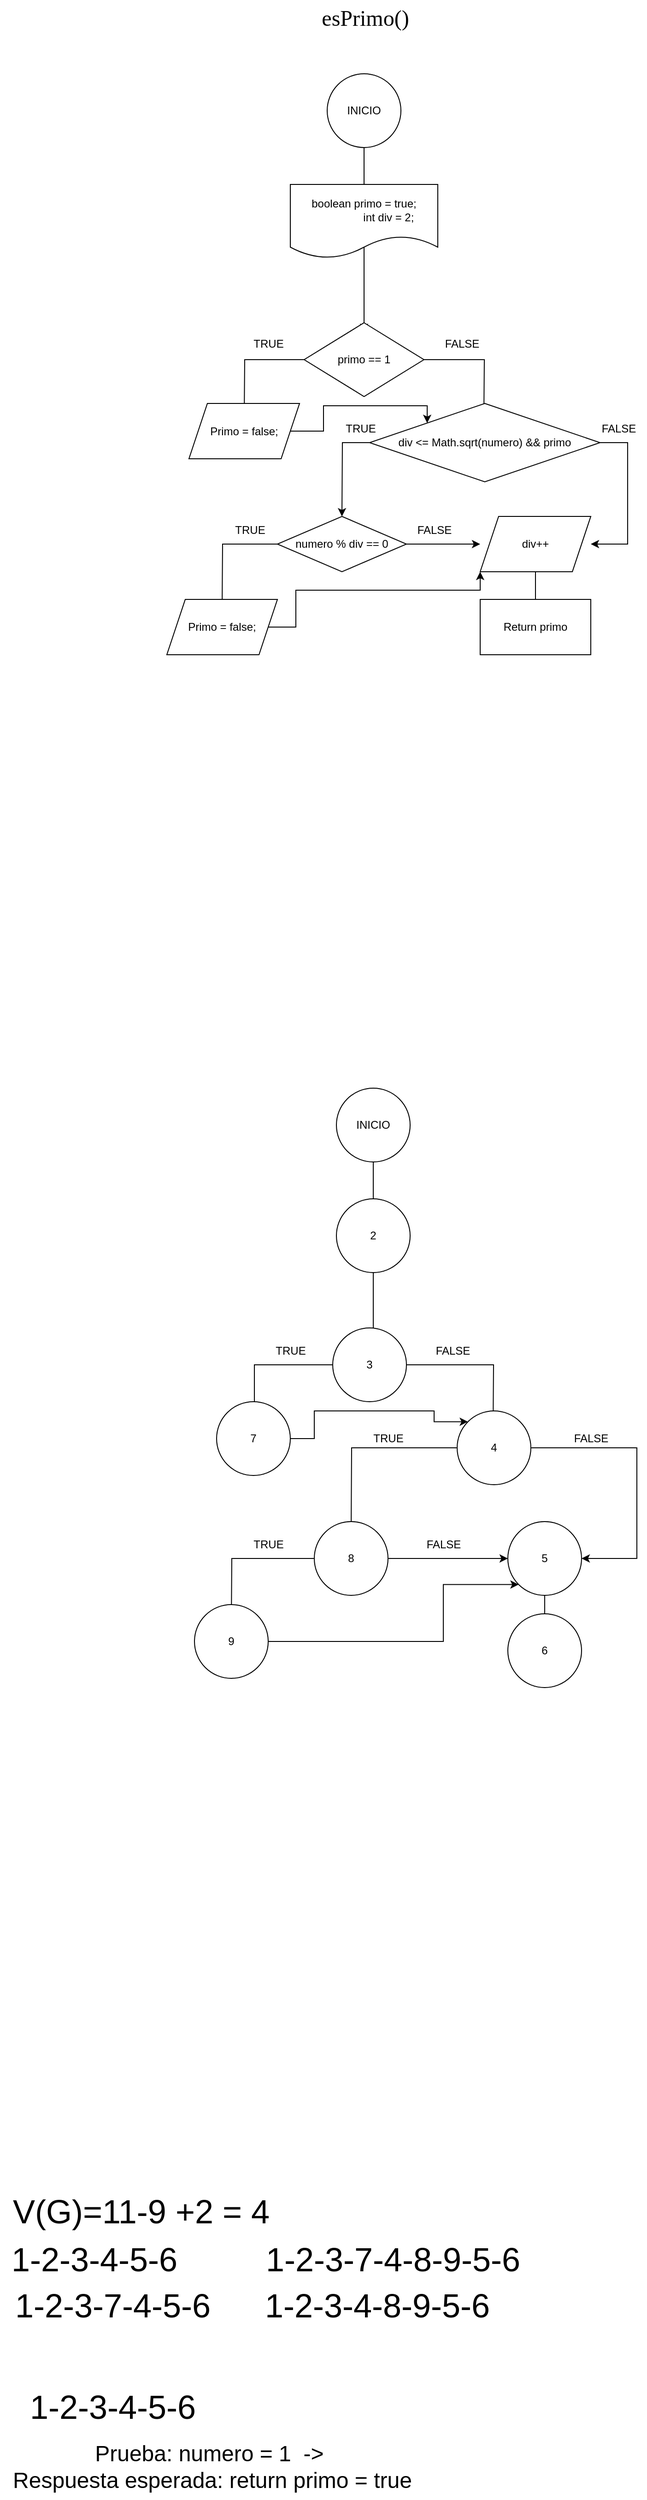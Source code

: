 <mxfile version="26.2.13" pages="2">
  <diagram name="Página-1" id="cAGpiZlsCdImZDNgVIcM">
    <mxGraphModel dx="1347" dy="597" grid="1" gridSize="10" guides="1" tooltips="1" connect="1" arrows="1" fold="1" page="1" pageScale="1" pageWidth="827" pageHeight="1169" math="0" shadow="0">
      <root>
        <mxCell id="0" />
        <mxCell id="1" parent="0" />
        <mxCell id="Kv8lKPhgLccmT6KM3eqo-4" style="edgeStyle=orthogonalEdgeStyle;rounded=0;orthogonalLoop=1;jettySize=auto;html=1;exitX=0.5;exitY=1;exitDx=0;exitDy=0;" edge="1" parent="1" source="Kv8lKPhgLccmT6KM3eqo-2">
          <mxGeometry relative="1" as="geometry">
            <mxPoint x="414" y="260" as="targetPoint" />
          </mxGeometry>
        </mxCell>
        <mxCell id="Kv8lKPhgLccmT6KM3eqo-2" value="INICIO" style="ellipse;whiteSpace=wrap;html=1;aspect=fixed;" vertex="1" parent="1">
          <mxGeometry x="374" y="120" width="80" height="80" as="geometry" />
        </mxCell>
        <mxCell id="Kv8lKPhgLccmT6KM3eqo-3" value="&lt;span style=&quot;background-color: rgb(255, 255, 255); padding: 0px 0px 0px 2px;&quot;&gt;&lt;span style=&quot;color: rgb(0, 0, 0); font-family: Consolas; white-space-collapse: preserve;&quot;&gt;&lt;font style=&quot;font-size: 24px;&quot;&gt;esPrimo()&lt;/font&gt;&lt;/span&gt;&lt;/span&gt;" style="text;html=1;align=center;verticalAlign=middle;resizable=0;points=[];autosize=1;strokeColor=none;fillColor=none;" vertex="1" parent="1">
          <mxGeometry x="344" y="40" width="140" height="40" as="geometry" />
        </mxCell>
        <mxCell id="Kv8lKPhgLccmT6KM3eqo-6" style="edgeStyle=orthogonalEdgeStyle;rounded=0;orthogonalLoop=1;jettySize=auto;html=1;exitX=0.491;exitY=0.844;exitDx=0;exitDy=0;exitPerimeter=0;" edge="1" parent="1" source="Kv8lKPhgLccmT6KM3eqo-5">
          <mxGeometry relative="1" as="geometry">
            <mxPoint x="414" y="400" as="targetPoint" />
            <Array as="points">
              <mxPoint x="414" y="308" />
            </Array>
          </mxGeometry>
        </mxCell>
        <mxCell id="Kv8lKPhgLccmT6KM3eqo-5" value="&lt;div&gt;boolean primo = true;&lt;/div&gt;&lt;div&gt;&lt;span style=&quot;white-space: normal;&quot;&gt;&lt;span style=&quot;white-space:pre&quot;&gt;&#x9;&#x9;&lt;/span&gt;int div = 2;&lt;/span&gt;&lt;/div&gt;" style="shape=document;whiteSpace=wrap;html=1;boundedLbl=1;" vertex="1" parent="1">
          <mxGeometry x="334" y="240" width="160" height="80" as="geometry" />
        </mxCell>
        <mxCell id="Kv8lKPhgLccmT6KM3eqo-9" style="edgeStyle=orthogonalEdgeStyle;rounded=0;orthogonalLoop=1;jettySize=auto;html=1;exitX=0;exitY=0.5;exitDx=0;exitDy=0;entryX=0.5;entryY=0;entryDx=0;entryDy=0;" edge="1" parent="1" source="Kv8lKPhgLccmT6KM3eqo-7">
          <mxGeometry relative="1" as="geometry">
            <mxPoint x="284" y="490" as="targetPoint" />
          </mxGeometry>
        </mxCell>
        <mxCell id="Kv8lKPhgLccmT6KM3eqo-12" style="edgeStyle=orthogonalEdgeStyle;rounded=0;orthogonalLoop=1;jettySize=auto;html=1;exitX=1;exitY=0.5;exitDx=0;exitDy=0;entryX=0.5;entryY=0;entryDx=0;entryDy=0;" edge="1" parent="1" source="Kv8lKPhgLccmT6KM3eqo-7">
          <mxGeometry relative="1" as="geometry">
            <mxPoint x="544" y="490" as="targetPoint" />
          </mxGeometry>
        </mxCell>
        <mxCell id="Kv8lKPhgLccmT6KM3eqo-7" value="primo == 1" style="rhombus;whiteSpace=wrap;html=1;" vertex="1" parent="1">
          <mxGeometry x="349" y="390" width="130" height="80" as="geometry" />
        </mxCell>
        <mxCell id="Kv8lKPhgLccmT6KM3eqo-10" value="TRUE" style="text;html=1;align=center;verticalAlign=middle;resizable=0;points=[];autosize=1;strokeColor=none;fillColor=none;" vertex="1" parent="1">
          <mxGeometry x="280" y="398" width="60" height="30" as="geometry" />
        </mxCell>
        <mxCell id="Kv8lKPhgLccmT6KM3eqo-14" value="FALSE" style="text;html=1;align=center;verticalAlign=middle;resizable=0;points=[];autosize=1;strokeColor=none;fillColor=none;" vertex="1" parent="1">
          <mxGeometry x="490" y="398" width="60" height="30" as="geometry" />
        </mxCell>
        <mxCell id="Kv8lKPhgLccmT6KM3eqo-17" style="edgeStyle=orthogonalEdgeStyle;rounded=0;orthogonalLoop=1;jettySize=auto;html=1;exitX=0;exitY=0.5;exitDx=0;exitDy=0;" edge="1" parent="1" source="Kv8lKPhgLccmT6KM3eqo-15">
          <mxGeometry relative="1" as="geometry">
            <mxPoint x="390" y="600" as="targetPoint" />
          </mxGeometry>
        </mxCell>
        <mxCell id="Kv8lKPhgLccmT6KM3eqo-19" style="edgeStyle=orthogonalEdgeStyle;rounded=0;orthogonalLoop=1;jettySize=auto;html=1;exitX=1;exitY=0.5;exitDx=0;exitDy=0;entryX=1;entryY=0.5;entryDx=0;entryDy=0;" edge="1" parent="1">
          <mxGeometry relative="1" as="geometry">
            <mxPoint x="660" y="630" as="targetPoint" />
            <mxPoint x="659.5" y="520" as="sourcePoint" />
            <Array as="points">
              <mxPoint x="700" y="520" />
              <mxPoint x="700" y="630" />
            </Array>
          </mxGeometry>
        </mxCell>
        <mxCell id="Kv8lKPhgLccmT6KM3eqo-15" value="div &amp;lt;= Math.sqrt(numero) &amp;amp;&amp;amp; primo" style="rhombus;whiteSpace=wrap;html=1;" vertex="1" parent="1">
          <mxGeometry x="420" y="477.5" width="250" height="85" as="geometry" />
        </mxCell>
        <mxCell id="Kv8lKPhgLccmT6KM3eqo-18" value="TRUE" style="text;html=1;align=center;verticalAlign=middle;resizable=0;points=[];autosize=1;strokeColor=none;fillColor=none;" vertex="1" parent="1">
          <mxGeometry x="380" y="490" width="60" height="30" as="geometry" />
        </mxCell>
        <mxCell id="Kv8lKPhgLccmT6KM3eqo-20" value="FALSE" style="text;html=1;align=center;verticalAlign=middle;resizable=0;points=[];autosize=1;strokeColor=none;fillColor=none;" vertex="1" parent="1">
          <mxGeometry x="660" y="490" width="60" height="30" as="geometry" />
        </mxCell>
        <mxCell id="Kv8lKPhgLccmT6KM3eqo-24" style="edgeStyle=orthogonalEdgeStyle;rounded=0;orthogonalLoop=1;jettySize=auto;html=1;exitX=1;exitY=0.5;exitDx=0;exitDy=0;entryX=0;entryY=0.5;entryDx=0;entryDy=0;" edge="1" parent="1" source="Kv8lKPhgLccmT6KM3eqo-21">
          <mxGeometry relative="1" as="geometry">
            <mxPoint x="540" y="630" as="targetPoint" />
          </mxGeometry>
        </mxCell>
        <mxCell id="Kv8lKPhgLccmT6KM3eqo-21" value="numero % div == 0" style="rhombus;whiteSpace=wrap;html=1;" vertex="1" parent="1">
          <mxGeometry x="320" y="600" width="140" height="60" as="geometry" />
        </mxCell>
        <mxCell id="Kv8lKPhgLccmT6KM3eqo-23" value="TRUE" style="text;html=1;align=center;verticalAlign=middle;resizable=0;points=[];autosize=1;strokeColor=none;fillColor=none;" vertex="1" parent="1">
          <mxGeometry x="260" y="600" width="60" height="30" as="geometry" />
        </mxCell>
        <mxCell id="Kv8lKPhgLccmT6KM3eqo-26" value="" style="edgeStyle=orthogonalEdgeStyle;rounded=0;orthogonalLoop=1;jettySize=auto;html=1;exitX=0;exitY=0.5;exitDx=0;exitDy=0;" edge="1" parent="1" source="Kv8lKPhgLccmT6KM3eqo-21">
          <mxGeometry relative="1" as="geometry">
            <mxPoint x="260" y="700" as="targetPoint" />
            <mxPoint x="320" y="630" as="sourcePoint" />
          </mxGeometry>
        </mxCell>
        <mxCell id="Kv8lKPhgLccmT6KM3eqo-27" value="FALSE" style="text;html=1;align=center;verticalAlign=middle;resizable=0;points=[];autosize=1;strokeColor=none;fillColor=none;" vertex="1" parent="1">
          <mxGeometry x="460" y="600" width="60" height="30" as="geometry" />
        </mxCell>
        <mxCell id="Kv8lKPhgLccmT6KM3eqo-30" style="edgeStyle=orthogonalEdgeStyle;rounded=0;orthogonalLoop=1;jettySize=auto;html=1;exitX=0.5;exitY=1;exitDx=0;exitDy=0;" edge="1" parent="1">
          <mxGeometry relative="1" as="geometry">
            <mxPoint x="600" y="710" as="targetPoint" />
            <mxPoint x="600" y="655" as="sourcePoint" />
          </mxGeometry>
        </mxCell>
        <mxCell id="Kv8lKPhgLccmT6KM3eqo-31" value="Return primo" style="whiteSpace=wrap;html=1;" vertex="1" parent="1">
          <mxGeometry x="540" y="690" width="120" height="60" as="geometry" />
        </mxCell>
        <mxCell id="Kv8lKPhgLccmT6KM3eqo-74" style="edgeStyle=orthogonalEdgeStyle;rounded=0;orthogonalLoop=1;jettySize=auto;html=1;exitX=1;exitY=0.5;exitDx=0;exitDy=0;entryX=0;entryY=0;entryDx=0;entryDy=0;" edge="1" parent="1" source="Kv8lKPhgLccmT6KM3eqo-32" target="Kv8lKPhgLccmT6KM3eqo-15">
          <mxGeometry relative="1" as="geometry">
            <Array as="points">
              <mxPoint x="370" y="508" />
              <mxPoint x="370" y="480" />
              <mxPoint x="483" y="480" />
            </Array>
          </mxGeometry>
        </mxCell>
        <mxCell id="Kv8lKPhgLccmT6KM3eqo-32" value="Primo = false;" style="shape=parallelogram;perimeter=parallelogramPerimeter;whiteSpace=wrap;html=1;fixedSize=1;" vertex="1" parent="1">
          <mxGeometry x="224" y="477.5" width="120" height="60" as="geometry" />
        </mxCell>
        <mxCell id="Kv8lKPhgLccmT6KM3eqo-34" value="div++" style="shape=parallelogram;perimeter=parallelogramPerimeter;whiteSpace=wrap;html=1;fixedSize=1;" vertex="1" parent="1">
          <mxGeometry x="540" y="600" width="120" height="60" as="geometry" />
        </mxCell>
        <mxCell id="Kv8lKPhgLccmT6KM3eqo-75" style="edgeStyle=orthogonalEdgeStyle;rounded=0;orthogonalLoop=1;jettySize=auto;html=1;exitX=1;exitY=0.5;exitDx=0;exitDy=0;entryX=0;entryY=1;entryDx=0;entryDy=0;" edge="1" parent="1" source="Kv8lKPhgLccmT6KM3eqo-35" target="Kv8lKPhgLccmT6KM3eqo-34">
          <mxGeometry relative="1" as="geometry">
            <Array as="points">
              <mxPoint x="340" y="720" />
              <mxPoint x="340" y="680" />
              <mxPoint x="540" y="680" />
            </Array>
          </mxGeometry>
        </mxCell>
        <mxCell id="Kv8lKPhgLccmT6KM3eqo-35" value="Primo = false;" style="shape=parallelogram;perimeter=parallelogramPerimeter;whiteSpace=wrap;html=1;fixedSize=1;" vertex="1" parent="1">
          <mxGeometry x="200" y="690" width="120" height="60" as="geometry" />
        </mxCell>
        <mxCell id="Kv8lKPhgLccmT6KM3eqo-36" value="&lt;font style=&quot;font-size: 36px;&quot;&gt;&lt;span style=&quot;&quot; class=&quot;base&quot;&gt;&lt;span style=&quot;&quot; class=&quot;mord mathnormal&quot;&gt;V&lt;/span&gt;&lt;span style=&quot;&quot; class=&quot;mopen&quot;&gt;(&lt;/span&gt;&lt;span style=&quot;&quot; class=&quot;mord mathnormal&quot;&gt;G&lt;/span&gt;&lt;span style=&quot;&quot; class=&quot;mclose&quot;&gt;)&lt;/span&gt;&lt;span style=&quot;&quot; class=&quot;mspace&quot;&gt;&lt;/span&gt;&lt;span style=&quot;&quot; class=&quot;mrel&quot;&gt;=11-9&lt;/span&gt;&lt;/span&gt;&lt;span style=&quot;&quot; class=&quot;base&quot;&gt;&lt;span class=&quot;mbin&quot;&gt;&amp;nbsp;&lt;/span&gt;&lt;/span&gt;&lt;span style=&quot;&quot; class=&quot;base&quot;&gt;&lt;span class=&quot;mbin&quot;&gt;+&lt;/span&gt;&lt;span class=&quot;mspace&quot;&gt;&lt;/span&gt;&lt;/span&gt;&lt;span style=&quot;&quot; class=&quot;base&quot;&gt;&lt;span style=&quot;&quot; class=&quot;strut&quot;&gt;&lt;/span&gt;&lt;span style=&quot;&quot; class=&quot;mord&quot;&gt;2&amp;nbsp;&lt;/span&gt;&lt;span style=&quot;&quot; class=&quot;mrel&quot;&gt;= 4&lt;/span&gt;&lt;/span&gt;&lt;/font&gt;" style="text;whiteSpace=wrap;html=1;" vertex="1" parent="1">
          <mxGeometry x="31" y="2410" width="340" height="50" as="geometry" />
        </mxCell>
        <mxCell id="Kv8lKPhgLccmT6KM3eqo-37" value="&lt;font style=&quot;font-size: 36px;&quot;&gt;1-2-3-4-5-6&lt;/font&gt;" style="text;html=1;align=center;verticalAlign=middle;resizable=0;points=[];autosize=1;strokeColor=none;fillColor=none;" vertex="1" parent="1">
          <mxGeometry x="21" y="2460" width="200" height="60" as="geometry" />
        </mxCell>
        <mxCell id="Kv8lKPhgLccmT6KM3eqo-38" style="edgeStyle=orthogonalEdgeStyle;rounded=0;orthogonalLoop=1;jettySize=auto;html=1;exitX=0.5;exitY=1;exitDx=0;exitDy=0;" edge="1" parent="1" source="Kv8lKPhgLccmT6KM3eqo-39">
          <mxGeometry relative="1" as="geometry">
            <mxPoint x="424" y="1360" as="targetPoint" />
          </mxGeometry>
        </mxCell>
        <mxCell id="Kv8lKPhgLccmT6KM3eqo-39" value="INICIO" style="ellipse;whiteSpace=wrap;html=1;aspect=fixed;" vertex="1" parent="1">
          <mxGeometry x="384" y="1220" width="80" height="80" as="geometry" />
        </mxCell>
        <mxCell id="Kv8lKPhgLccmT6KM3eqo-40" style="edgeStyle=orthogonalEdgeStyle;rounded=0;orthogonalLoop=1;jettySize=auto;html=1;exitX=0.491;exitY=0.844;exitDx=0;exitDy=0;exitPerimeter=0;" edge="1" parent="1">
          <mxGeometry relative="1" as="geometry">
            <mxPoint x="424" y="1500" as="targetPoint" />
            <Array as="points">
              <mxPoint x="424" y="1408" />
            </Array>
            <mxPoint x="422.56" y="1407.52" as="sourcePoint" />
          </mxGeometry>
        </mxCell>
        <mxCell id="Kv8lKPhgLccmT6KM3eqo-42" style="edgeStyle=orthogonalEdgeStyle;rounded=0;orthogonalLoop=1;jettySize=auto;html=1;exitX=0;exitY=0.5;exitDx=0;exitDy=0;entryX=0.5;entryY=0;entryDx=0;entryDy=0;" edge="1" parent="1" source="Kv8lKPhgLccmT6KM3eqo-64">
          <mxGeometry relative="1" as="geometry">
            <mxPoint x="294" y="1590" as="targetPoint" />
            <mxPoint x="359" y="1530" as="sourcePoint" />
            <Array as="points">
              <mxPoint x="295" y="1520" />
            </Array>
          </mxGeometry>
        </mxCell>
        <mxCell id="Kv8lKPhgLccmT6KM3eqo-43" style="edgeStyle=orthogonalEdgeStyle;rounded=0;orthogonalLoop=1;jettySize=auto;html=1;exitX=1;exitY=0.5;exitDx=0;exitDy=0;entryX=0.5;entryY=0;entryDx=0;entryDy=0;" edge="1" parent="1" source="Kv8lKPhgLccmT6KM3eqo-64">
          <mxGeometry relative="1" as="geometry">
            <mxPoint x="554" y="1590" as="targetPoint" />
            <mxPoint x="489" y="1530" as="sourcePoint" />
          </mxGeometry>
        </mxCell>
        <mxCell id="Kv8lKPhgLccmT6KM3eqo-45" value="TRUE" style="text;html=1;align=center;verticalAlign=middle;resizable=0;points=[];autosize=1;strokeColor=none;fillColor=none;" vertex="1" parent="1">
          <mxGeometry x="304" y="1490" width="60" height="30" as="geometry" />
        </mxCell>
        <mxCell id="Kv8lKPhgLccmT6KM3eqo-46" value="FALSE" style="text;html=1;align=center;verticalAlign=middle;resizable=0;points=[];autosize=1;strokeColor=none;fillColor=none;" vertex="1" parent="1">
          <mxGeometry x="480" y="1490" width="60" height="30" as="geometry" />
        </mxCell>
        <mxCell id="Kv8lKPhgLccmT6KM3eqo-47" style="edgeStyle=orthogonalEdgeStyle;rounded=0;orthogonalLoop=1;jettySize=auto;html=1;exitX=0;exitY=0.5;exitDx=0;exitDy=0;" edge="1" parent="1" source="Kv8lKPhgLccmT6KM3eqo-66">
          <mxGeometry relative="1" as="geometry">
            <mxPoint x="400" y="1700" as="targetPoint" />
            <mxPoint x="430" y="1620" as="sourcePoint" />
          </mxGeometry>
        </mxCell>
        <mxCell id="Kv8lKPhgLccmT6KM3eqo-48" style="edgeStyle=orthogonalEdgeStyle;rounded=0;orthogonalLoop=1;jettySize=auto;html=1;exitX=1;exitY=0.5;exitDx=0;exitDy=0;entryX=1;entryY=0.5;entryDx=0;entryDy=0;" edge="1" parent="1" source="Kv8lKPhgLccmT6KM3eqo-66" target="Kv8lKPhgLccmT6KM3eqo-67">
          <mxGeometry relative="1" as="geometry">
            <mxPoint x="670" y="1730" as="targetPoint" />
            <mxPoint x="669.5" y="1620" as="sourcePoint" />
            <Array as="points">
              <mxPoint x="710" y="1610" />
              <mxPoint x="710" y="1730" />
            </Array>
          </mxGeometry>
        </mxCell>
        <mxCell id="Kv8lKPhgLccmT6KM3eqo-50" value="TRUE" style="text;html=1;align=center;verticalAlign=middle;resizable=0;points=[];autosize=1;strokeColor=none;fillColor=none;" vertex="1" parent="1">
          <mxGeometry x="410" y="1585" width="60" height="30" as="geometry" />
        </mxCell>
        <mxCell id="Kv8lKPhgLccmT6KM3eqo-51" value="FALSE" style="text;html=1;align=center;verticalAlign=middle;resizable=0;points=[];autosize=1;strokeColor=none;fillColor=none;" vertex="1" parent="1">
          <mxGeometry x="630" y="1585" width="60" height="30" as="geometry" />
        </mxCell>
        <mxCell id="Kv8lKPhgLccmT6KM3eqo-52" style="edgeStyle=orthogonalEdgeStyle;rounded=0;orthogonalLoop=1;jettySize=auto;html=1;exitX=1;exitY=0.5;exitDx=0;exitDy=0;entryX=0;entryY=0.5;entryDx=0;entryDy=0;" edge="1" parent="1" source="Kv8lKPhgLccmT6KM3eqo-69" target="Kv8lKPhgLccmT6KM3eqo-67">
          <mxGeometry relative="1" as="geometry">
            <mxPoint x="550" y="1730" as="targetPoint" />
            <mxPoint x="470" y="1730" as="sourcePoint" />
          </mxGeometry>
        </mxCell>
        <mxCell id="Kv8lKPhgLccmT6KM3eqo-54" value="TRUE" style="text;html=1;align=center;verticalAlign=middle;resizable=0;points=[];autosize=1;strokeColor=none;fillColor=none;" vertex="1" parent="1">
          <mxGeometry x="280" y="1700" width="60" height="30" as="geometry" />
        </mxCell>
        <mxCell id="Kv8lKPhgLccmT6KM3eqo-55" value="" style="edgeStyle=orthogonalEdgeStyle;rounded=0;orthogonalLoop=1;jettySize=auto;html=1;exitX=0;exitY=0.5;exitDx=0;exitDy=0;" edge="1" parent="1" source="Kv8lKPhgLccmT6KM3eqo-69">
          <mxGeometry relative="1" as="geometry">
            <mxPoint x="270" y="1800" as="targetPoint" />
            <mxPoint x="330" y="1730" as="sourcePoint" />
          </mxGeometry>
        </mxCell>
        <mxCell id="Kv8lKPhgLccmT6KM3eqo-56" value="FALSE" style="text;html=1;align=center;verticalAlign=middle;resizable=0;points=[];autosize=1;strokeColor=none;fillColor=none;" vertex="1" parent="1">
          <mxGeometry x="470" y="1700" width="60" height="30" as="geometry" />
        </mxCell>
        <mxCell id="Kv8lKPhgLccmT6KM3eqo-57" style="edgeStyle=orthogonalEdgeStyle;rounded=0;orthogonalLoop=1;jettySize=auto;html=1;exitX=0.5;exitY=1;exitDx=0;exitDy=0;" edge="1" parent="1">
          <mxGeometry relative="1" as="geometry">
            <mxPoint x="610" y="1810" as="targetPoint" />
            <mxPoint x="610" y="1755" as="sourcePoint" />
          </mxGeometry>
        </mxCell>
        <mxCell id="Kv8lKPhgLccmT6KM3eqo-62" value="2" style="ellipse;whiteSpace=wrap;html=1;aspect=fixed;" vertex="1" parent="1">
          <mxGeometry x="384" y="1340" width="80" height="80" as="geometry" />
        </mxCell>
        <mxCell id="Kv8lKPhgLccmT6KM3eqo-64" value="3" style="ellipse;whiteSpace=wrap;html=1;aspect=fixed;" vertex="1" parent="1">
          <mxGeometry x="380" y="1480" width="80" height="80" as="geometry" />
        </mxCell>
        <mxCell id="Kv8lKPhgLccmT6KM3eqo-72" style="edgeStyle=orthogonalEdgeStyle;rounded=0;orthogonalLoop=1;jettySize=auto;html=1;exitX=1;exitY=0.5;exitDx=0;exitDy=0;entryX=0;entryY=0;entryDx=0;entryDy=0;" edge="1" parent="1" source="Kv8lKPhgLccmT6KM3eqo-65" target="Kv8lKPhgLccmT6KM3eqo-66">
          <mxGeometry relative="1" as="geometry">
            <Array as="points">
              <mxPoint x="360" y="1600" />
              <mxPoint x="360" y="1570" />
              <mxPoint x="490" y="1570" />
              <mxPoint x="490" y="1582" />
            </Array>
          </mxGeometry>
        </mxCell>
        <mxCell id="Kv8lKPhgLccmT6KM3eqo-65" value="7" style="ellipse;whiteSpace=wrap;html=1;aspect=fixed;" vertex="1" parent="1">
          <mxGeometry x="254" y="1560" width="80" height="80" as="geometry" />
        </mxCell>
        <mxCell id="Kv8lKPhgLccmT6KM3eqo-66" value="4" style="ellipse;whiteSpace=wrap;html=1;aspect=fixed;" vertex="1" parent="1">
          <mxGeometry x="515" y="1570" width="80" height="80" as="geometry" />
        </mxCell>
        <mxCell id="Kv8lKPhgLccmT6KM3eqo-67" value="5" style="ellipse;whiteSpace=wrap;html=1;aspect=fixed;" vertex="1" parent="1">
          <mxGeometry x="570" y="1690" width="80" height="80" as="geometry" />
        </mxCell>
        <mxCell id="Kv8lKPhgLccmT6KM3eqo-68" value="6" style="ellipse;whiteSpace=wrap;html=1;aspect=fixed;" vertex="1" parent="1">
          <mxGeometry x="570" y="1790" width="80" height="80" as="geometry" />
        </mxCell>
        <mxCell id="Kv8lKPhgLccmT6KM3eqo-69" value="8" style="ellipse;whiteSpace=wrap;html=1;aspect=fixed;" vertex="1" parent="1">
          <mxGeometry x="360" y="1690" width="80" height="80" as="geometry" />
        </mxCell>
        <mxCell id="Kv8lKPhgLccmT6KM3eqo-73" style="edgeStyle=orthogonalEdgeStyle;rounded=0;orthogonalLoop=1;jettySize=auto;html=1;exitX=1;exitY=0.5;exitDx=0;exitDy=0;entryX=0;entryY=1;entryDx=0;entryDy=0;" edge="1" parent="1" source="Kv8lKPhgLccmT6KM3eqo-70" target="Kv8lKPhgLccmT6KM3eqo-67">
          <mxGeometry relative="1" as="geometry">
            <Array as="points">
              <mxPoint x="500" y="1820" />
              <mxPoint x="500" y="1758" />
            </Array>
          </mxGeometry>
        </mxCell>
        <mxCell id="Kv8lKPhgLccmT6KM3eqo-70" value="9" style="ellipse;whiteSpace=wrap;html=1;aspect=fixed;" vertex="1" parent="1">
          <mxGeometry x="230" y="1780" width="80" height="80" as="geometry" />
        </mxCell>
        <mxCell id="Kv8lKPhgLccmT6KM3eqo-71" value="&lt;font style=&quot;font-size: 36px;&quot;&gt;1-2-3-7-4-8-9-5-6&lt;/font&gt;" style="text;html=1;align=center;verticalAlign=middle;resizable=0;points=[];autosize=1;strokeColor=none;fillColor=none;" vertex="1" parent="1">
          <mxGeometry x="295" y="2460" width="300" height="60" as="geometry" />
        </mxCell>
        <mxCell id="Kv8lKPhgLccmT6KM3eqo-76" value="&lt;font style=&quot;font-size: 36px;&quot;&gt;1-2-3-7-4-5-6&lt;/font&gt;" style="text;html=1;align=center;verticalAlign=middle;resizable=0;points=[];autosize=1;strokeColor=none;fillColor=none;" vertex="1" parent="1">
          <mxGeometry x="21" y="2510" width="240" height="60" as="geometry" />
        </mxCell>
        <mxCell id="Kv8lKPhgLccmT6KM3eqo-77" value="&lt;font style=&quot;font-size: 36px;&quot;&gt;1-2-3-4-8-9-5-6&lt;/font&gt;" style="text;html=1;align=center;verticalAlign=middle;resizable=0;points=[];autosize=1;strokeColor=none;fillColor=none;" vertex="1" parent="1">
          <mxGeometry x="293" y="2510" width="270" height="60" as="geometry" />
        </mxCell>
        <mxCell id="Xy7B2MdWpMzWg7MQbLKf-1" value="&lt;font style=&quot;font-size: 36px;&quot;&gt;1-2-3-4-5-6&lt;/font&gt;" style="text;html=1;align=center;verticalAlign=middle;resizable=0;points=[];autosize=1;strokeColor=none;fillColor=none;" vertex="1" parent="1">
          <mxGeometry x="41" y="2620" width="200" height="60" as="geometry" />
        </mxCell>
        <mxCell id="Xy7B2MdWpMzWg7MQbLKf-3" value="&lt;font style=&quot;font-size: 24px;&quot;&gt;Prueba: numero = 1&amp;nbsp; -&amp;gt;&amp;nbsp;&lt;/font&gt;&lt;div&gt;&lt;font style=&quot;font-size: 24px;&quot;&gt;Respuesta esperada: return primo = true&lt;/font&gt;&lt;/div&gt;" style="text;html=1;align=center;verticalAlign=middle;resizable=0;points=[];autosize=1;strokeColor=none;fillColor=none;" vertex="1" parent="1">
          <mxGeometry x="19" y="2680" width="460" height="70" as="geometry" />
        </mxCell>
      </root>
    </mxGraphModel>
  </diagram>
  <diagram id="SWu3cxyDUQiygOaAhQI1" name="Página-2">
    <mxGraphModel grid="1" page="1" gridSize="10" guides="1" tooltips="1" connect="1" arrows="1" fold="1" pageScale="1" pageWidth="827" pageHeight="1169" math="0" shadow="0">
      <root>
        <mxCell id="0" />
        <mxCell id="1" parent="0" />
      </root>
    </mxGraphModel>
  </diagram>
</mxfile>
